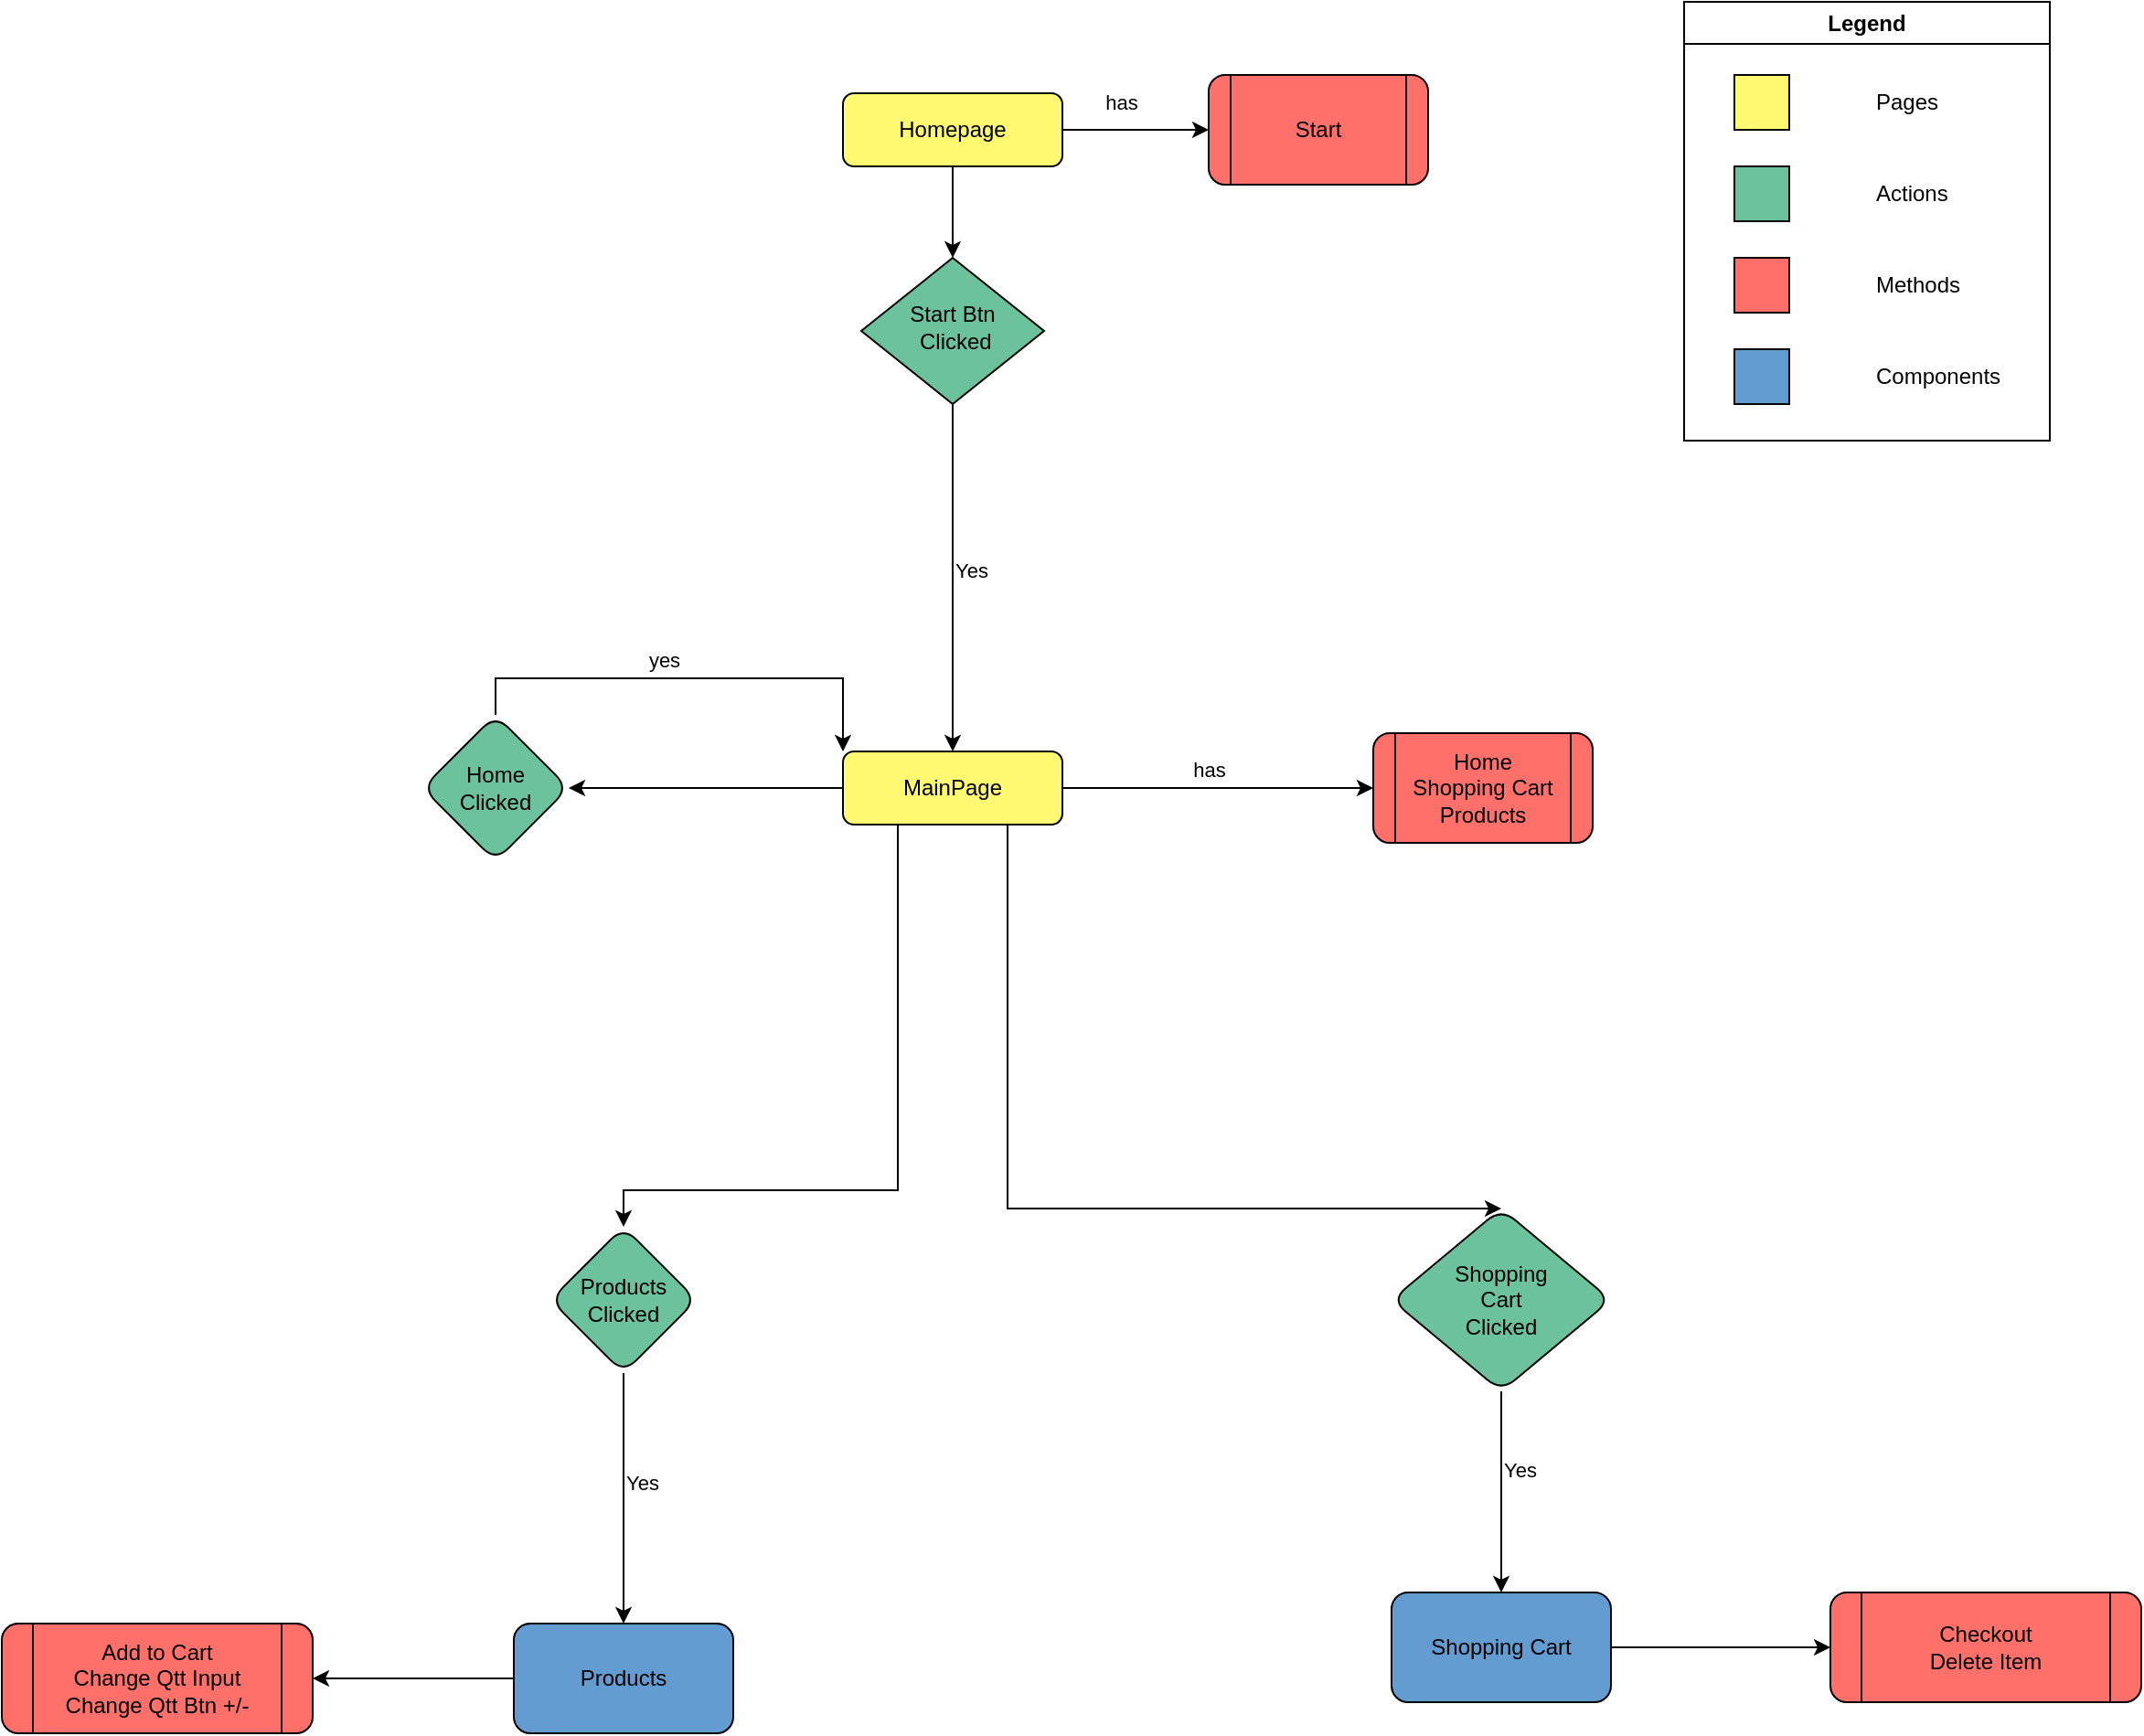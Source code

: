 <mxfile version="26.1.1">
  <diagram id="C5RBs43oDa-KdzZeNtuy" name="Page-1">
    <mxGraphModel dx="2501" dy="833" grid="1" gridSize="10" guides="1" tooltips="1" connect="1" arrows="1" fold="1" page="1" pageScale="1" pageWidth="827" pageHeight="1169" math="0" shadow="0">
      <root>
        <mxCell id="WIyWlLk6GJQsqaUBKTNV-0" />
        <mxCell id="WIyWlLk6GJQsqaUBKTNV-1" parent="WIyWlLk6GJQsqaUBKTNV-0" />
        <mxCell id="u7ZP3ORcq0w42bvxAeRG-18" value="" style="edgeStyle=orthogonalEdgeStyle;rounded=0;orthogonalLoop=1;jettySize=auto;html=1;" parent="WIyWlLk6GJQsqaUBKTNV-1" source="WIyWlLk6GJQsqaUBKTNV-3" target="u7ZP3ORcq0w42bvxAeRG-17" edge="1">
          <mxGeometry relative="1" as="geometry" />
        </mxCell>
        <mxCell id="u7ZP3ORcq0w42bvxAeRG-35" value="has" style="edgeLabel;html=1;align=center;verticalAlign=middle;resizable=0;points=[];" parent="u7ZP3ORcq0w42bvxAeRG-18" vertex="1" connectable="0">
          <mxGeometry x="-0.2" y="1" relative="1" as="geometry">
            <mxPoint y="-14" as="offset" />
          </mxGeometry>
        </mxCell>
        <mxCell id="u7ZP3ORcq0w42bvxAeRG-19" value="" style="edgeStyle=orthogonalEdgeStyle;rounded=0;orthogonalLoop=1;jettySize=auto;html=1;" parent="WIyWlLk6GJQsqaUBKTNV-1" source="WIyWlLk6GJQsqaUBKTNV-3" target="WIyWlLk6GJQsqaUBKTNV-6" edge="1">
          <mxGeometry relative="1" as="geometry" />
        </mxCell>
        <mxCell id="WIyWlLk6GJQsqaUBKTNV-3" value="Homepage" style="rounded=1;whiteSpace=wrap;html=1;fontSize=12;glass=0;strokeWidth=1;shadow=0;fillColor=light-dark(#FFFA72,#000000);" parent="WIyWlLk6GJQsqaUBKTNV-1" vertex="1">
          <mxGeometry x="160" y="80" width="120" height="40" as="geometry" />
        </mxCell>
        <mxCell id="u7ZP3ORcq0w42bvxAeRG-9" value="" style="edgeStyle=orthogonalEdgeStyle;rounded=0;orthogonalLoop=1;jettySize=auto;html=1;" parent="WIyWlLk6GJQsqaUBKTNV-1" source="WIyWlLk6GJQsqaUBKTNV-6" target="WIyWlLk6GJQsqaUBKTNV-11" edge="1">
          <mxGeometry relative="1" as="geometry" />
        </mxCell>
        <mxCell id="u7ZP3ORcq0w42bvxAeRG-11" value="Yes" style="edgeLabel;html=1;align=center;verticalAlign=middle;resizable=0;points=[];" parent="u7ZP3ORcq0w42bvxAeRG-9" vertex="1" connectable="0">
          <mxGeometry x="-0.05" y="1" relative="1" as="geometry">
            <mxPoint x="9" as="offset" />
          </mxGeometry>
        </mxCell>
        <mxCell id="WIyWlLk6GJQsqaUBKTNV-6" value="Start Btn&lt;div&gt;&amp;nbsp;Clicked&lt;/div&gt;" style="rhombus;whiteSpace=wrap;html=1;shadow=0;fontFamily=Helvetica;fontSize=12;align=center;strokeWidth=1;spacing=6;spacingTop=-4;fillColor=light-dark(#6CC29C,var(--ge-dark-color, #121212));" parent="WIyWlLk6GJQsqaUBKTNV-1" vertex="1">
          <mxGeometry x="170" y="170" width="100" height="80" as="geometry" />
        </mxCell>
        <mxCell id="u7ZP3ORcq0w42bvxAeRG-23" value="" style="edgeStyle=orthogonalEdgeStyle;rounded=0;orthogonalLoop=1;jettySize=auto;html=1;" parent="WIyWlLk6GJQsqaUBKTNV-1" source="WIyWlLk6GJQsqaUBKTNV-11" target="u7ZP3ORcq0w42bvxAeRG-22" edge="1">
          <mxGeometry relative="1" as="geometry" />
        </mxCell>
        <mxCell id="u7ZP3ORcq0w42bvxAeRG-34" value="has" style="edgeLabel;html=1;align=center;verticalAlign=middle;resizable=0;points=[];" parent="u7ZP3ORcq0w42bvxAeRG-23" vertex="1" connectable="0">
          <mxGeometry x="-0.082" y="-2" relative="1" as="geometry">
            <mxPoint x="2" y="-12" as="offset" />
          </mxGeometry>
        </mxCell>
        <mxCell id="u7ZP3ORcq0w42bvxAeRG-37" style="edgeStyle=orthogonalEdgeStyle;rounded=0;orthogonalLoop=1;jettySize=auto;html=1;exitX=0;exitY=0.5;exitDx=0;exitDy=0;entryX=1;entryY=0.5;entryDx=0;entryDy=0;" parent="WIyWlLk6GJQsqaUBKTNV-1" source="WIyWlLk6GJQsqaUBKTNV-11" target="u7ZP3ORcq0w42bvxAeRG-30" edge="1">
          <mxGeometry relative="1" as="geometry" />
        </mxCell>
        <mxCell id="u7ZP3ORcq0w42bvxAeRG-39" style="edgeStyle=elbowEdgeStyle;rounded=0;orthogonalLoop=1;jettySize=auto;html=1;exitX=0.75;exitY=1;exitDx=0;exitDy=0;entryX=0.5;entryY=0;entryDx=0;entryDy=0;" parent="WIyWlLk6GJQsqaUBKTNV-1" source="WIyWlLk6GJQsqaUBKTNV-11" target="u7ZP3ORcq0w42bvxAeRG-24" edge="1">
          <mxGeometry relative="1" as="geometry">
            <Array as="points">
              <mxPoint x="250" y="630" />
            </Array>
          </mxGeometry>
        </mxCell>
        <mxCell id="KHbmAOxIONu6uDPBs_3P-3" value="" style="edgeStyle=orthogonalEdgeStyle;rounded=0;orthogonalLoop=1;jettySize=auto;html=1;exitX=0.25;exitY=1;exitDx=0;exitDy=0;entryX=0.5;entryY=0;entryDx=0;entryDy=0;" edge="1" parent="WIyWlLk6GJQsqaUBKTNV-1" source="WIyWlLk6GJQsqaUBKTNV-11" target="KHbmAOxIONu6uDPBs_3P-2">
          <mxGeometry relative="1" as="geometry">
            <mxPoint x="190" y="510" as="sourcePoint" />
            <mxPoint x="70" y="730" as="targetPoint" />
            <Array as="points">
              <mxPoint x="190" y="680" />
            </Array>
          </mxGeometry>
        </mxCell>
        <mxCell id="WIyWlLk6GJQsqaUBKTNV-11" value="MainPage" style="rounded=1;whiteSpace=wrap;html=1;fontSize=12;glass=0;strokeWidth=1;shadow=0;fillColor=light-dark(#FFFA72,#000000);" parent="WIyWlLk6GJQsqaUBKTNV-1" vertex="1">
          <mxGeometry x="160" y="440" width="120" height="40" as="geometry" />
        </mxCell>
        <object label="Legend" Pages="color=&quot;yellow&quot;" id="u7ZP3ORcq0w42bvxAeRG-3">
          <mxCell style="swimlane;whiteSpace=wrap;html=1;fillColor=light-dark(#FFFFFF,var(--ge-dark-color, #121212));" parent="WIyWlLk6GJQsqaUBKTNV-1" vertex="1">
            <mxGeometry x="620" y="30" width="200" height="240" as="geometry" />
          </mxCell>
        </object>
        <mxCell id="u7ZP3ORcq0w42bvxAeRG-5" value="" style="whiteSpace=wrap;html=1;aspect=fixed;fillColor=light-dark(#FFFA72,#000000);" parent="u7ZP3ORcq0w42bvxAeRG-3" vertex="1">
          <mxGeometry x="27.5" y="40" width="30" height="30" as="geometry" />
        </mxCell>
        <mxCell id="u7ZP3ORcq0w42bvxAeRG-6" value="Pages" style="text;html=1;align=left;verticalAlign=middle;resizable=0;points=[];autosize=1;strokeColor=none;fillColor=none;" parent="u7ZP3ORcq0w42bvxAeRG-3" vertex="1">
          <mxGeometry x="102.5" y="40" width="60" height="30" as="geometry" />
        </mxCell>
        <mxCell id="u7ZP3ORcq0w42bvxAeRG-7" value="" style="whiteSpace=wrap;html=1;aspect=fixed;fillColor=light-dark(#6CC29C,#000000);" parent="u7ZP3ORcq0w42bvxAeRG-3" vertex="1">
          <mxGeometry x="27.5" y="90" width="30" height="30" as="geometry" />
        </mxCell>
        <mxCell id="u7ZP3ORcq0w42bvxAeRG-8" value="Actions" style="text;html=1;align=left;verticalAlign=middle;resizable=0;points=[];autosize=1;strokeColor=none;fillColor=light-dark(#FFFFFF,#000000);" parent="u7ZP3ORcq0w42bvxAeRG-3" vertex="1">
          <mxGeometry x="102.5" y="90" width="60" height="30" as="geometry" />
        </mxCell>
        <mxCell id="u7ZP3ORcq0w42bvxAeRG-15" value="" style="whiteSpace=wrap;html=1;aspect=fixed;fillColor=light-dark(#FF706B,#000000);" parent="u7ZP3ORcq0w42bvxAeRG-3" vertex="1">
          <mxGeometry x="27.5" y="140" width="30" height="30" as="geometry" />
        </mxCell>
        <mxCell id="u7ZP3ORcq0w42bvxAeRG-16" value="Methods" style="text;html=1;align=left;verticalAlign=middle;resizable=0;points=[];autosize=1;strokeColor=none;fillColor=light-dark(#FFFFFF,#000000);" parent="u7ZP3ORcq0w42bvxAeRG-3" vertex="1">
          <mxGeometry x="102.5" y="140" width="70" height="30" as="geometry" />
        </mxCell>
        <mxCell id="u7ZP3ORcq0w42bvxAeRG-28" value="" style="whiteSpace=wrap;html=1;aspect=fixed;fillColor=light-dark(#639CD1,#000000);" parent="u7ZP3ORcq0w42bvxAeRG-3" vertex="1">
          <mxGeometry x="27.5" y="190" width="30" height="30" as="geometry" />
        </mxCell>
        <mxCell id="u7ZP3ORcq0w42bvxAeRG-29" value="Components" style="text;html=1;align=left;verticalAlign=middle;resizable=0;points=[];autosize=1;strokeColor=none;fillColor=light-dark(#FFFFFF,#000000);" parent="u7ZP3ORcq0w42bvxAeRG-3" vertex="1">
          <mxGeometry x="102.5" y="190" width="90" height="30" as="geometry" />
        </mxCell>
        <mxCell id="u7ZP3ORcq0w42bvxAeRG-17" value="Start" style="shape=process;whiteSpace=wrap;html=1;backgroundOutline=1;fillColor=light-dark(#FF706B,#000000);rounded=1;glass=0;strokeWidth=1;shadow=0;" parent="WIyWlLk6GJQsqaUBKTNV-1" vertex="1">
          <mxGeometry x="360" y="70" width="120" height="60" as="geometry" />
        </mxCell>
        <mxCell id="u7ZP3ORcq0w42bvxAeRG-22" value="&lt;div&gt;Home&lt;/div&gt;Shopping Cart&lt;br&gt;&lt;div&gt;Products&lt;/div&gt;" style="shape=process;whiteSpace=wrap;html=1;backgroundOutline=1;fillColor=light-dark(#FF706B,#000000);rounded=1;glass=0;strokeWidth=1;shadow=0;" parent="WIyWlLk6GJQsqaUBKTNV-1" vertex="1">
          <mxGeometry x="450" y="430" width="120" height="60" as="geometry" />
        </mxCell>
        <mxCell id="u7ZP3ORcq0w42bvxAeRG-27" value="" style="edgeStyle=orthogonalEdgeStyle;rounded=0;orthogonalLoop=1;jettySize=auto;html=1;" parent="WIyWlLk6GJQsqaUBKTNV-1" source="u7ZP3ORcq0w42bvxAeRG-24" target="u7ZP3ORcq0w42bvxAeRG-26" edge="1">
          <mxGeometry relative="1" as="geometry" />
        </mxCell>
        <mxCell id="u7ZP3ORcq0w42bvxAeRG-33" value="Yes" style="edgeLabel;html=1;align=center;verticalAlign=middle;resizable=0;points=[];" parent="u7ZP3ORcq0w42bvxAeRG-27" vertex="1" connectable="0">
          <mxGeometry x="-0.22" y="2" relative="1" as="geometry">
            <mxPoint x="8" as="offset" />
          </mxGeometry>
        </mxCell>
        <mxCell id="u7ZP3ORcq0w42bvxAeRG-24" value="&lt;div&gt;&lt;span style=&quot;background-color: transparent; color: light-dark(rgb(0, 0, 0), rgb(255, 255, 255));&quot;&gt;Shopping&lt;/span&gt;&lt;/div&gt;&lt;div&gt;Cart&lt;div&gt;&lt;span style=&quot;background-color: transparent; color: light-dark(rgb(0, 0, 0), rgb(255, 255, 255));&quot;&gt;Clicked&lt;/span&gt;&lt;/div&gt;&lt;/div&gt;" style="rhombus;whiteSpace=wrap;html=1;fillColor=light-dark(#6CC29C,#000000);rounded=1;glass=0;strokeWidth=1;shadow=0;" parent="WIyWlLk6GJQsqaUBKTNV-1" vertex="1">
          <mxGeometry x="460" y="690" width="120" height="100" as="geometry" />
        </mxCell>
        <mxCell id="KHbmAOxIONu6uDPBs_3P-1" value="" style="edgeStyle=orthogonalEdgeStyle;rounded=0;orthogonalLoop=1;jettySize=auto;html=1;" edge="1" parent="WIyWlLk6GJQsqaUBKTNV-1" source="u7ZP3ORcq0w42bvxAeRG-26" target="KHbmAOxIONu6uDPBs_3P-0">
          <mxGeometry relative="1" as="geometry" />
        </mxCell>
        <mxCell id="u7ZP3ORcq0w42bvxAeRG-26" value="Shopping Cart" style="whiteSpace=wrap;html=1;fillColor=light-dark(#639CD1,#000000);rounded=1;glass=0;strokeWidth=1;shadow=0;" parent="WIyWlLk6GJQsqaUBKTNV-1" vertex="1">
          <mxGeometry x="460" y="900" width="120" height="60" as="geometry" />
        </mxCell>
        <mxCell id="u7ZP3ORcq0w42bvxAeRG-32" style="edgeStyle=orthogonalEdgeStyle;rounded=0;orthogonalLoop=1;jettySize=auto;html=1;exitX=0.5;exitY=0;exitDx=0;exitDy=0;entryX=0;entryY=0;entryDx=0;entryDy=0;" parent="WIyWlLk6GJQsqaUBKTNV-1" source="u7ZP3ORcq0w42bvxAeRG-30" target="WIyWlLk6GJQsqaUBKTNV-11" edge="1">
          <mxGeometry relative="1" as="geometry">
            <Array as="points">
              <mxPoint x="-30" y="400" />
              <mxPoint x="160" y="400" />
            </Array>
          </mxGeometry>
        </mxCell>
        <mxCell id="u7ZP3ORcq0w42bvxAeRG-36" value="yes" style="edgeLabel;html=1;align=center;verticalAlign=middle;resizable=0;points=[];" parent="u7ZP3ORcq0w42bvxAeRG-32" vertex="1" connectable="0">
          <mxGeometry x="-0.2" relative="1" as="geometry">
            <mxPoint x="12" y="-10" as="offset" />
          </mxGeometry>
        </mxCell>
        <mxCell id="u7ZP3ORcq0w42bvxAeRG-30" value="Home&lt;div&gt;Clicked&lt;/div&gt;" style="rhombus;whiteSpace=wrap;html=1;fillColor=light-dark(#6CC29C,#000000);rounded=1;glass=0;strokeWidth=1;shadow=0;" parent="WIyWlLk6GJQsqaUBKTNV-1" vertex="1">
          <mxGeometry x="-70" y="420" width="80" height="80" as="geometry" />
        </mxCell>
        <mxCell id="KHbmAOxIONu6uDPBs_3P-0" value="Checkout&lt;div&gt;Delete Item&lt;/div&gt;" style="shape=process;whiteSpace=wrap;html=1;backgroundOutline=1;fillColor=light-dark(#FF706B,#000000);rounded=1;glass=0;strokeWidth=1;shadow=0;" vertex="1" parent="WIyWlLk6GJQsqaUBKTNV-1">
          <mxGeometry x="700" y="900" width="170" height="60" as="geometry" />
        </mxCell>
        <mxCell id="KHbmAOxIONu6uDPBs_3P-8" style="edgeStyle=orthogonalEdgeStyle;rounded=0;orthogonalLoop=1;jettySize=auto;html=1;exitX=0.5;exitY=1;exitDx=0;exitDy=0;entryX=0.5;entryY=0;entryDx=0;entryDy=0;" edge="1" parent="WIyWlLk6GJQsqaUBKTNV-1" source="KHbmAOxIONu6uDPBs_3P-2" target="KHbmAOxIONu6uDPBs_3P-6">
          <mxGeometry relative="1" as="geometry" />
        </mxCell>
        <mxCell id="KHbmAOxIONu6uDPBs_3P-2" value="Products Clicked" style="rhombus;whiteSpace=wrap;html=1;fillColor=light-dark(#6CC29C,#000000);rounded=1;glass=0;strokeWidth=1;shadow=0;" vertex="1" parent="WIyWlLk6GJQsqaUBKTNV-1">
          <mxGeometry y="700" width="80" height="80" as="geometry" />
        </mxCell>
        <mxCell id="KHbmAOxIONu6uDPBs_3P-4" value="Yes" style="edgeLabel;html=1;align=center;verticalAlign=middle;resizable=0;points=[];" vertex="1" connectable="0" parent="WIyWlLk6GJQsqaUBKTNV-1">
          <mxGeometry x="50" y="840" as="geometry" />
        </mxCell>
        <mxCell id="KHbmAOxIONu6uDPBs_3P-5" value="" style="edgeStyle=orthogonalEdgeStyle;rounded=0;orthogonalLoop=1;jettySize=auto;html=1;" edge="1" parent="WIyWlLk6GJQsqaUBKTNV-1" source="KHbmAOxIONu6uDPBs_3P-6" target="KHbmAOxIONu6uDPBs_3P-7">
          <mxGeometry relative="1" as="geometry" />
        </mxCell>
        <mxCell id="KHbmAOxIONu6uDPBs_3P-6" value="Products" style="whiteSpace=wrap;html=1;fillColor=light-dark(#639CD1,#000000);rounded=1;glass=0;strokeWidth=1;shadow=0;" vertex="1" parent="WIyWlLk6GJQsqaUBKTNV-1">
          <mxGeometry x="-20" y="917" width="120" height="60" as="geometry" />
        </mxCell>
        <mxCell id="KHbmAOxIONu6uDPBs_3P-7" value="Add to Cart&lt;div&gt;Change Qtt Input&lt;/div&gt;&lt;div&gt;Change Qtt Btn +/-&lt;/div&gt;" style="shape=process;whiteSpace=wrap;html=1;backgroundOutline=1;fillColor=light-dark(#FF706B,#000000);rounded=1;glass=0;strokeWidth=1;shadow=0;" vertex="1" parent="WIyWlLk6GJQsqaUBKTNV-1">
          <mxGeometry x="-300" y="917" width="170" height="60" as="geometry" />
        </mxCell>
      </root>
    </mxGraphModel>
  </diagram>
</mxfile>
